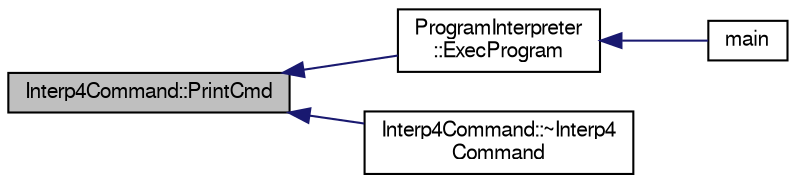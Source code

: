 digraph "Interp4Command::PrintCmd"
{
  edge [fontname="FreeSans",fontsize="10",labelfontname="FreeSans",labelfontsize="10"];
  node [fontname="FreeSans",fontsize="10",shape=record];
  rankdir="LR";
  Node15 [label="Interp4Command::PrintCmd",height=0.2,width=0.4,color="black", fillcolor="grey75", style="filled", fontcolor="black"];
  Node15 -> Node16 [dir="back",color="midnightblue",fontsize="10",style="solid",fontname="FreeSans"];
  Node16 [label="ProgramInterpreter\l::ExecProgram",height=0.2,width=0.4,color="black", fillcolor="white", style="filled",URL="$classProgramInterpreter.html#afce17fb26f6d8b432400e41799c90549"];
  Node16 -> Node17 [dir="back",color="midnightblue",fontsize="10",style="solid",fontname="FreeSans"];
  Node17 [label="main",height=0.2,width=0.4,color="black", fillcolor="white", style="filled",URL="$main_8cpp.html#a3c04138a5bfe5d72780bb7e82a18e627"];
  Node15 -> Node18 [dir="back",color="midnightblue",fontsize="10",style="solid",fontname="FreeSans"];
  Node18 [label="Interp4Command::~Interp4\lCommand",height=0.2,width=0.4,color="black", fillcolor="white", style="filled",URL="$classInterp4Command.html#a620ba28206850d0bce8dbb2364c73366",tooltip="Destruktor wirtualny ze wzgledu na klasy pochodne. "];
}
